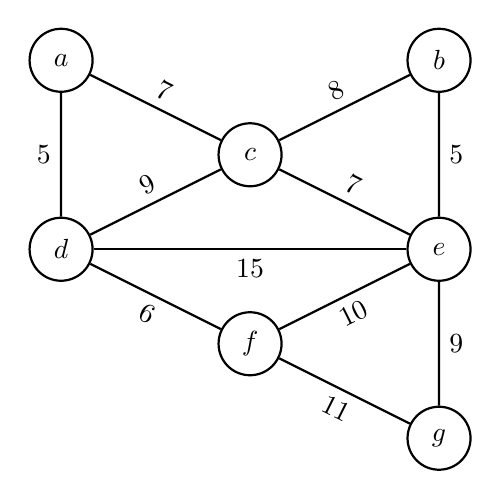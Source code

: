 \begin{tikzpicture}[style=thick,scale=0.6]
\tikzstyle{vertex}=[draw, circle, fill=white, inner sep=0pt, minimum size=8mm]

\node[vertex] (a) at (-4, 4) {$a$};
\node[vertex] (b) at ( 4, 4) {$b$};
\node[vertex] (c) at ( 0, 2) {$c$};
\node[vertex] (d) at (-4, 0) {$d$};
\node[vertex] (e) at ( 4, 0) {$e$};
\node[vertex] (f) at ( 0,-2) {$f$};
\node[vertex] (g) at ( 4,-4) {$g$};

\draw (a) -- (c) node [midway, above, sloped] {$7$};
\draw (a) -- (d) node [midway, left] {$5$};
\draw (b) -- (c) node [midway, above, sloped] {$8$};
\draw (b) -- (e) node [midway, right] {$5$};
\draw (c) -- (d) node [midway, above, sloped] {$9$};
\draw (c) -- (e) node [midway, above, sloped] {$7$};
\draw (d) -- (e) node [midway, below] {$15$};
\draw (d) -- (f) node [midway, below, sloped] {$6$};
\draw (e) -- (f) node [midway, below, sloped] {$10$};
\draw (e) -- (g) node [midway, right] {$9$};
\draw (f) -- (g) node [midway, below, sloped] {$11$};
\end{tikzpicture}
